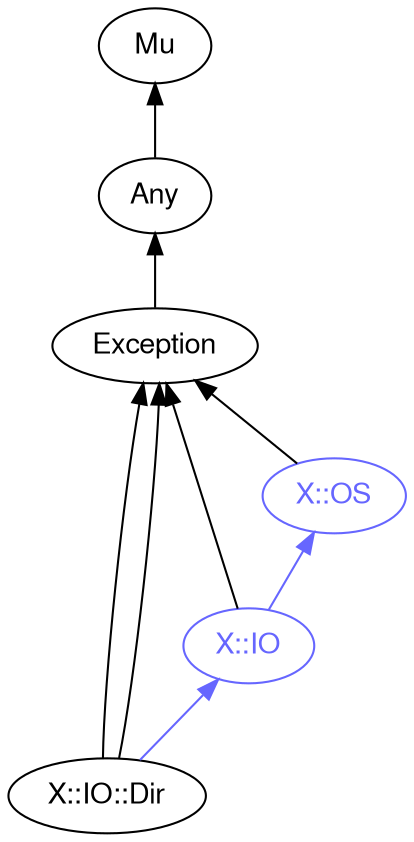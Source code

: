 digraph "perl6-type-graph" {
    rankdir=BT;
    splines=polyline;
    overlap=false; 
    // Types
    "X::IO::Dir" [color="#000000", fontcolor="#000000", href="/type/X::IO::Dir", fontname="FreeSans"];
    "Mu" [color="#000000", fontcolor="#000000", href="/type/Mu", fontname="FreeSans"];
    "Any" [color="#000000", fontcolor="#000000", href="/type/Any", fontname="FreeSans"];
    "Exception" [color="#000000", fontcolor="#000000", href="/type/Exception", fontname="FreeSans"];
    "X::OS" [color="#6666FF", fontcolor="#6666FF", href="/type/X::OS", fontname="FreeSans"];
    "X::IO" [color="#6666FF", fontcolor="#6666FF", href="/type/X::IO", fontname="FreeSans"];

    // Superclasses
    "X::IO::Dir" -> "Exception" [color="#000000"];
    "X::IO::Dir" -> "Exception" [color="#000000"];
    "Any" -> "Mu" [color="#000000"];
    "Exception" -> "Any" [color="#000000"];
    "X::OS" -> "Exception" [color="#000000"];
    "X::IO" -> "Exception" [color="#000000"];

    // Roles
    "X::IO::Dir" -> "X::IO" [color="#6666FF"];
    "X::IO" -> "X::OS" [color="#6666FF"];
}
